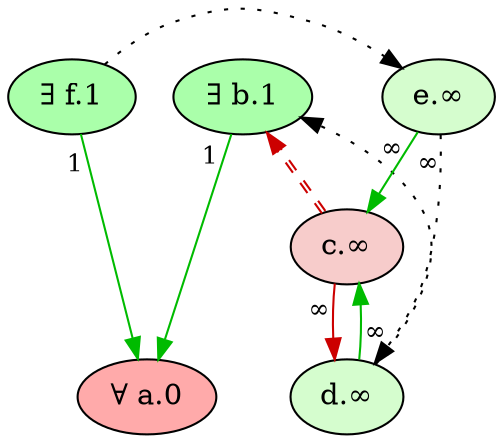 digraph {
    // Node defaults can be set here if needed
    "a" [style="filled" fillcolor="#FFAAAA" label="∀ a.0" fontsize=14]
    "f" [style="filled" fillcolor="#AAFFAA" label="∃ f.1" fontsize=14]
    "b" [style="filled" fillcolor="#AAFFAA" label="∃ b.1" fontsize=14]
    "c" [style="filled" fillcolor="#f7cccb" label="c.∞" fontsize=14]
    "d" [style="filled" fillcolor="#d5fdce" label="d.∞" fontsize=14]
    "e" [style="filled" fillcolor="#d5fdce" label="e.∞" fontsize=14]
    edge[labeldistance=1.5 fontsize=12]
    "b" -> "a" [color="#00BB00" style="solid" dir="forward" taillabel="1" ]
    "c" -> "b" [color="#CC0000:#CC0000" style="dashed" dir="forward" taillabel="" constraint=false]
    "c" -> "d" [color="#CC0000" style="solid" dir="forward" taillabel="∞" ]
    "d" -> "b" [color="black" style="dotted" dir="forward" taillabel="" constraint=false]
    "d" -> "c" [color="#00BB00" style="solid" dir="forward" taillabel="∞" ]
    "e" -> "c" [color="#00BB00" style="solid" dir="forward" taillabel="∞" ]
    "e" -> "d" [color="black" style="dotted" dir="forward" taillabel="∞" ]
    "f" -> "e" [color="black" style="dotted" dir="forward" taillabel="" constraint=false]
    "f" -> "a" [color="#00BB00" style="solid" dir="forward" taillabel="1" ]
    {rank = max a}
    {rank = min f b}
}